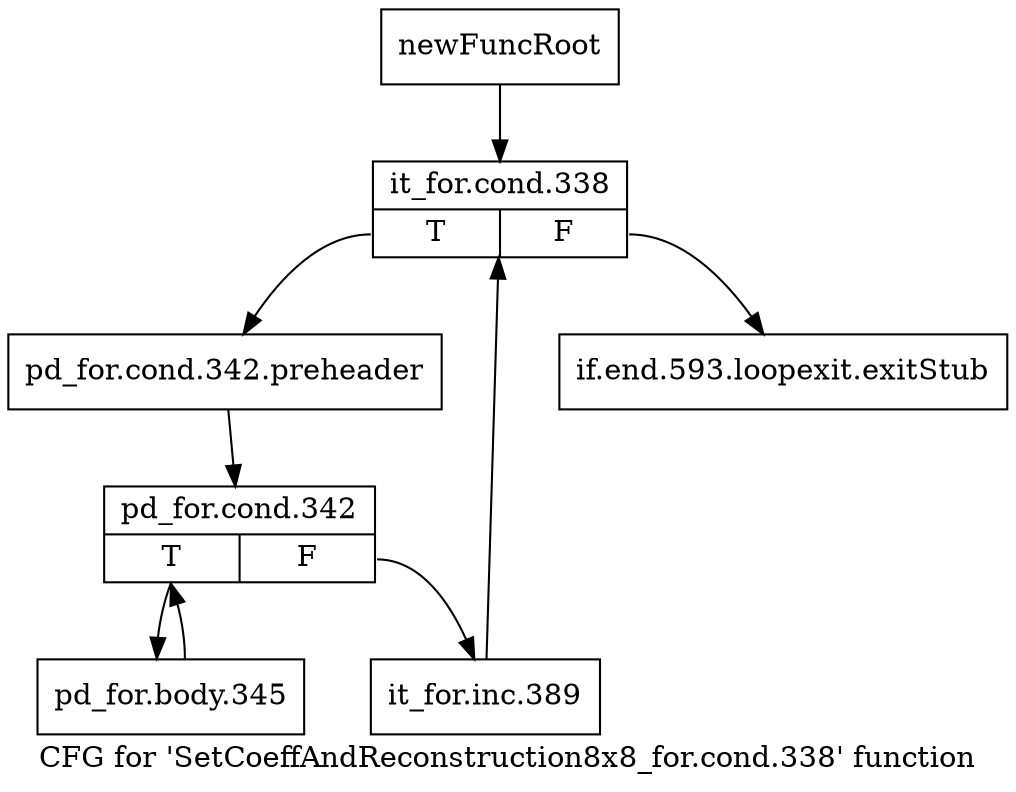 digraph "CFG for 'SetCoeffAndReconstruction8x8_for.cond.338' function" {
	label="CFG for 'SetCoeffAndReconstruction8x8_for.cond.338' function";

	Node0x2bba5f0 [shape=record,label="{newFuncRoot}"];
	Node0x2bba5f0 -> Node0x2bba690;
	Node0x2bba640 [shape=record,label="{if.end.593.loopexit.exitStub}"];
	Node0x2bba690 [shape=record,label="{it_for.cond.338|{<s0>T|<s1>F}}"];
	Node0x2bba690:s0 -> Node0x2bba6e0;
	Node0x2bba690:s1 -> Node0x2bba640;
	Node0x2bba6e0 [shape=record,label="{pd_for.cond.342.preheader}"];
	Node0x2bba6e0 -> Node0x2bba730;
	Node0x2bba730 [shape=record,label="{pd_for.cond.342|{<s0>T|<s1>F}}"];
	Node0x2bba730:s0 -> Node0x2bba7d0;
	Node0x2bba730:s1 -> Node0x2bba780;
	Node0x2bba780 [shape=record,label="{it_for.inc.389}"];
	Node0x2bba780 -> Node0x2bba690;
	Node0x2bba7d0 [shape=record,label="{pd_for.body.345}"];
	Node0x2bba7d0 -> Node0x2bba730;
}
